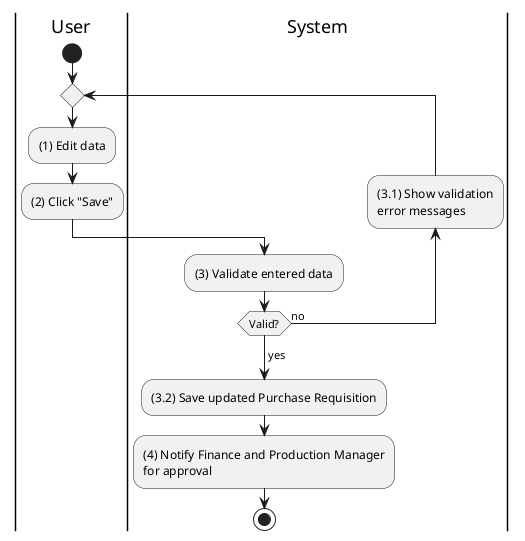 @startuml purchase-requisition-update
|u|User
|s|System

|u|
start
repeat
    :(1) Edit data;
    :(2) Click "Save";
    |s|
    :(3) Validate entered data;
backward:(3.1) Show validation
error messages;
repeat while (Valid?) is (no)
->yes;
:(3.2) Save updated Purchase Requisition;
:(4) Notify Finance and Production Manager
for approval;

stop
@enduml